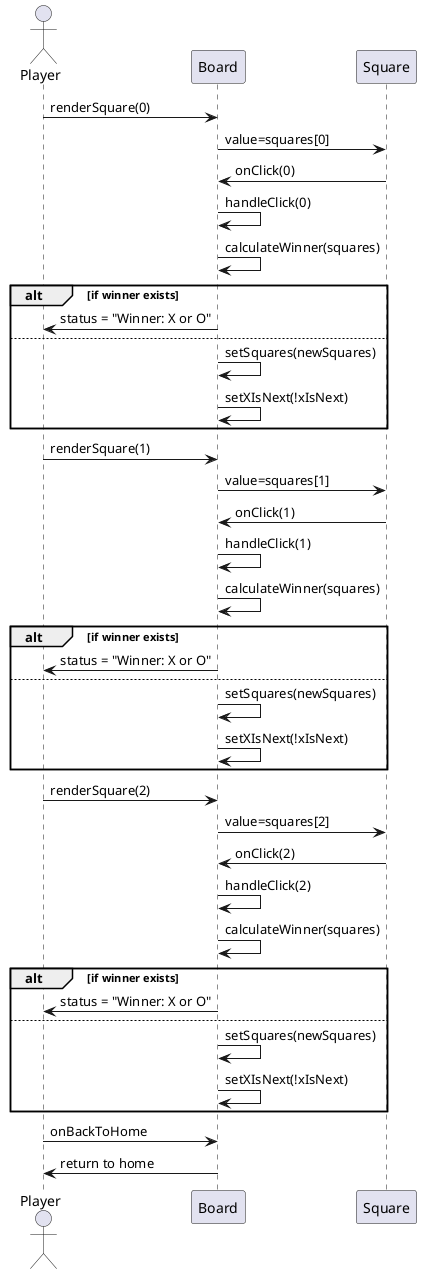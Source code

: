 
@startuml
actor Player
participant "Board" as Board
participant "Square" as Square

Player -> Board : renderSquare(0)
Board -> Square : value=squares[0]
Square -> Board : onClick(0)
Board -> Board : handleClick(0)
Board -> Board : calculateWinner(squares)
alt if winner exists
    Board -> Player : status = "Winner: X or O"
else
    Board -> Board : setSquares(newSquares)
    Board -> Board : setXIsNext(!xIsNext)
end

Player -> Board : renderSquare(1)
Board -> Square : value=squares[1]
Square -> Board : onClick(1)
Board -> Board : handleClick(1)
Board -> Board : calculateWinner(squares)
alt if winner exists
    Board -> Player : status = "Winner: X or O"
else
    Board -> Board : setSquares(newSquares)
    Board -> Board : setXIsNext(!xIsNext)
end

Player -> Board : renderSquare(2)
Board -> Square : value=squares[2]
Square -> Board : onClick(2)
Board -> Board : handleClick(2)
Board -> Board : calculateWinner(squares)
alt if winner exists
    Board -> Player : status = "Winner: X or O"
else
    Board -> Board : setSquares(newSquares)
    Board -> Board : setXIsNext(!xIsNext)
end

Player -> Board : onBackToHome
Board -> Player : return to home

@enduml
